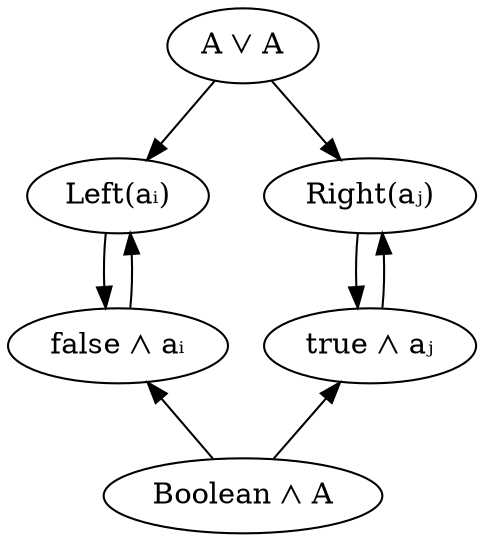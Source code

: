 digraph {
    AorA[label="A ⋁ A"]
    LeftA[label="Left(aᵢ)" class="value"]
    RightA[label="Right(aⱼ)" class="value"]

    AorA -> LeftA
    AorA -> RightA

    BooleanAndA[label="Boolean ⋀ A"]
    trueAndA[label="true ⋀ aⱼ" class="value"]
    falseAndA[label="false ⋀ aᵢ" class="value"]

    trueAndA -> BooleanAndA[dir=back]
    falseAndA -> BooleanAndA[dir=back]

    LeftA -> falseAndA
    falseAndA -> LeftA
    RightA -> trueAndA
    trueAndA -> RightA
}
